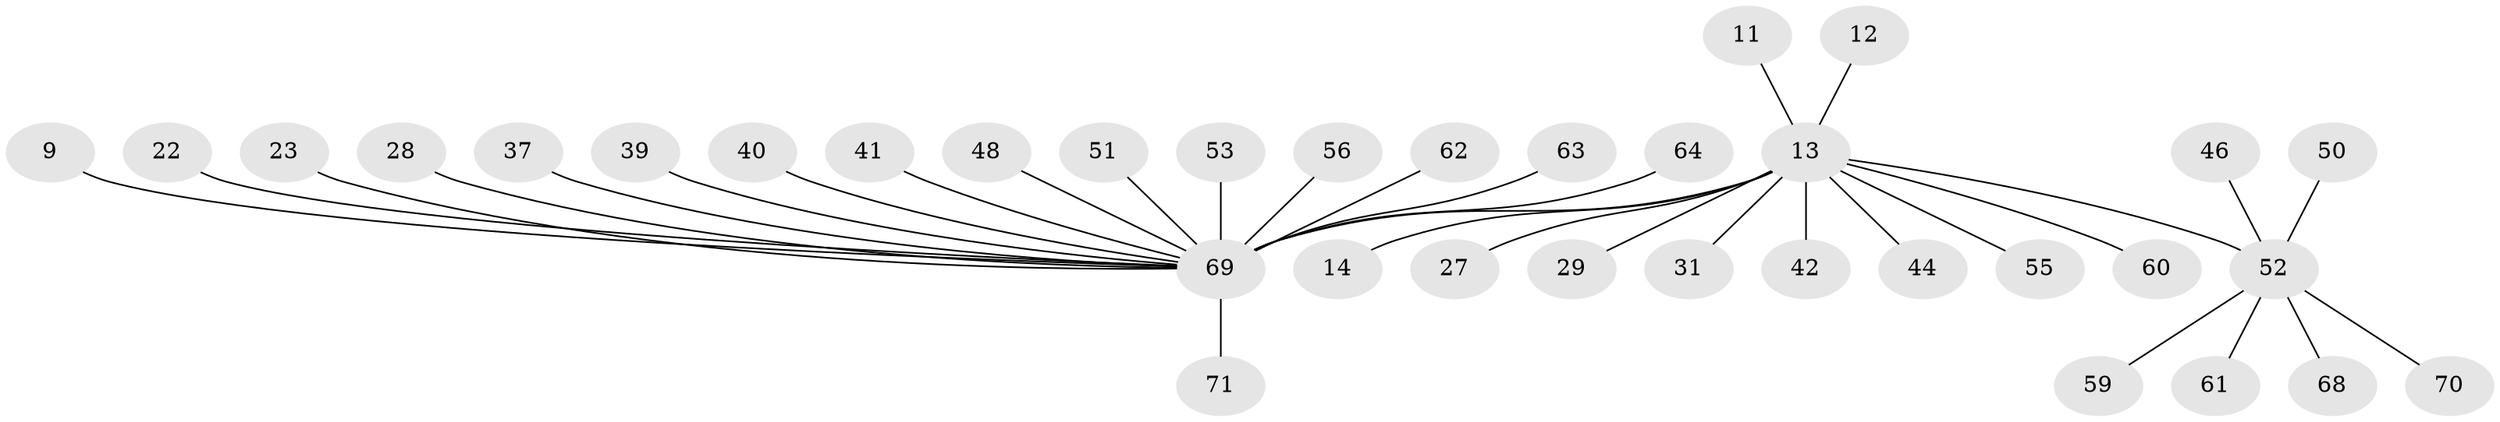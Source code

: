 // original degree distribution, {3: 0.14084507042253522, 9: 0.014084507042253521, 13: 0.014084507042253521, 4: 0.056338028169014086, 6: 0.028169014084507043, 1: 0.6056338028169014, 11: 0.014084507042253521, 12: 0.014084507042253521, 2: 0.11267605633802817}
// Generated by graph-tools (version 1.1) at 2025/48/03/09/25 04:48:24]
// undirected, 35 vertices, 34 edges
graph export_dot {
graph [start="1"]
  node [color=gray90,style=filled];
  9;
  11;
  12;
  13 [super="+3"];
  14;
  22;
  23;
  27;
  28;
  29;
  31;
  37;
  39;
  40;
  41;
  42;
  44;
  46;
  48;
  50;
  51;
  52 [super="+16+15+6"];
  53;
  55 [super="+47"];
  56;
  59 [super="+33"];
  60;
  61;
  62;
  63 [super="+57"];
  64;
  68 [super="+58"];
  69 [super="+67+65+21+54"];
  70;
  71;
  9 -- 69;
  11 -- 13;
  12 -- 13;
  13 -- 14;
  13 -- 31;
  13 -- 42;
  13 -- 44;
  13 -- 52 [weight=3];
  13 -- 27;
  13 -- 60;
  13 -- 29;
  13 -- 55;
  13 -- 69 [weight=9];
  22 -- 69;
  23 -- 69;
  28 -- 69;
  37 -- 69;
  39 -- 69;
  40 -- 69;
  41 -- 69;
  46 -- 52;
  48 -- 69;
  50 -- 52;
  51 -- 69;
  52 -- 70;
  52 -- 61;
  52 -- 59;
  52 -- 68;
  53 -- 69;
  56 -- 69;
  62 -- 69;
  63 -- 69;
  64 -- 69;
  69 -- 71;
}
